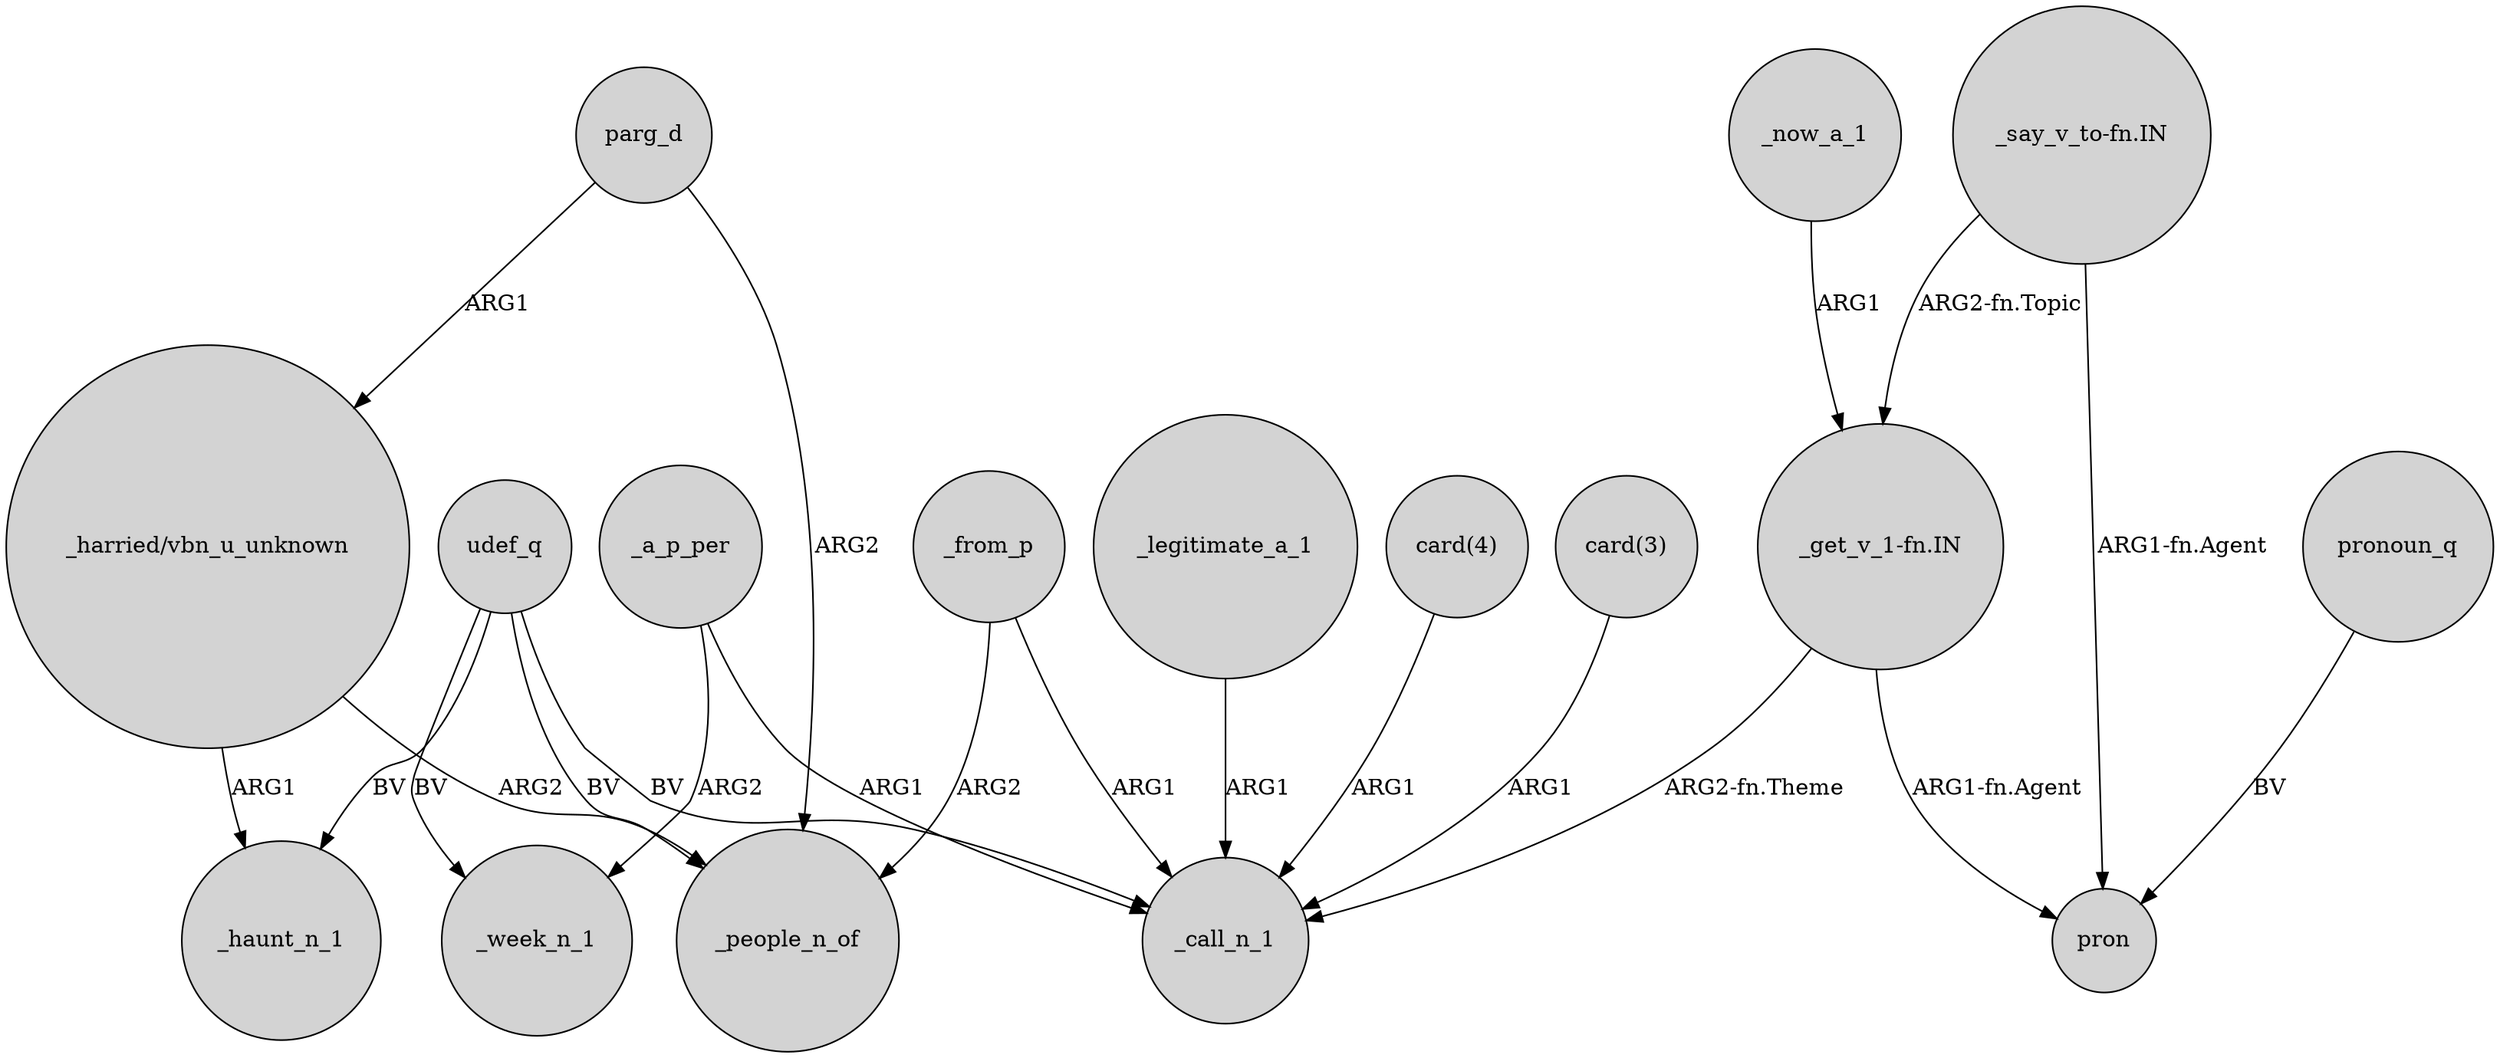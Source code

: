digraph {
	node [shape=circle style=filled]
	"_get_v_1-fn.IN" -> _call_n_1 [label="ARG2-fn.Theme"]
	_a_p_per -> _call_n_1 [label=ARG1]
	_from_p -> _call_n_1 [label=ARG1]
	_from_p -> _people_n_of [label=ARG2]
	"_harried/vbn_u_unknown" -> _haunt_n_1 [label=ARG1]
	"card(3)" -> _call_n_1 [label=ARG1]
	udef_q -> _people_n_of [label=BV]
	pronoun_q -> pron [label=BV]
	"_say_v_to-fn.IN" -> "_get_v_1-fn.IN" [label="ARG2-fn.Topic"]
	"_get_v_1-fn.IN" -> pron [label="ARG1-fn.Agent"]
	_legitimate_a_1 -> _call_n_1 [label=ARG1]
	udef_q -> _week_n_1 [label=BV]
	"card(4)" -> _call_n_1 [label=ARG1]
	parg_d -> _people_n_of [label=ARG2]
	"_say_v_to-fn.IN" -> pron [label="ARG1-fn.Agent"]
	udef_q -> _haunt_n_1 [label=BV]
	_now_a_1 -> "_get_v_1-fn.IN" [label=ARG1]
	parg_d -> "_harried/vbn_u_unknown" [label=ARG1]
	"_harried/vbn_u_unknown" -> _people_n_of [label=ARG2]
	_a_p_per -> _week_n_1 [label=ARG2]
	udef_q -> _call_n_1 [label=BV]
}
